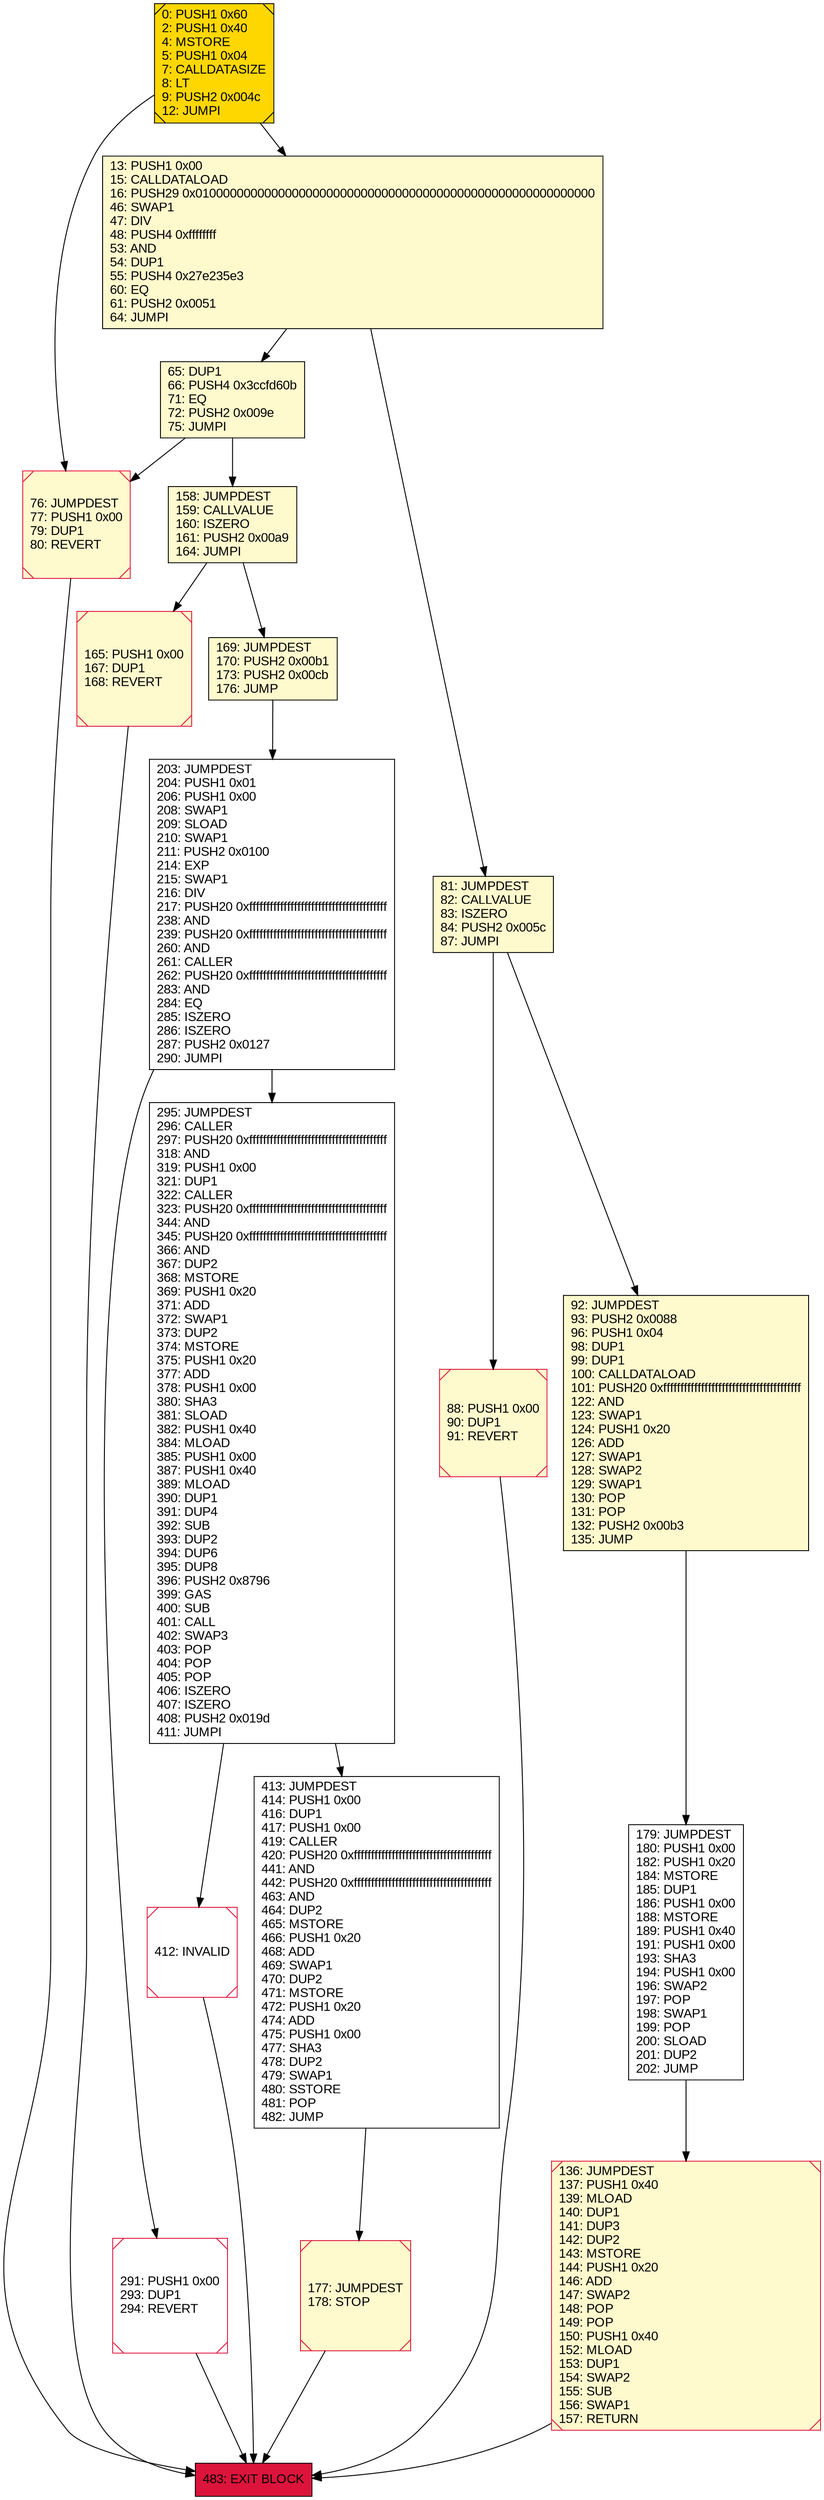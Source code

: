digraph G {
bgcolor=transparent rankdir=UD;
node [shape=box style=filled color=black fillcolor=white fontname=arial fontcolor=black];
291 [label="291: PUSH1 0x00\l293: DUP1\l294: REVERT\l" shape=Msquare color=crimson ];
483 [label="483: EXIT BLOCK\l" fillcolor=crimson ];
412 [label="412: INVALID\l" shape=Msquare color=crimson ];
165 [label="165: PUSH1 0x00\l167: DUP1\l168: REVERT\l" fillcolor=lemonchiffon shape=Msquare color=crimson ];
177 [label="177: JUMPDEST\l178: STOP\l" fillcolor=lemonchiffon shape=Msquare color=crimson ];
0 [label="0: PUSH1 0x60\l2: PUSH1 0x40\l4: MSTORE\l5: PUSH1 0x04\l7: CALLDATASIZE\l8: LT\l9: PUSH2 0x004c\l12: JUMPI\l" fillcolor=lemonchiffon shape=Msquare fillcolor=gold ];
179 [label="179: JUMPDEST\l180: PUSH1 0x00\l182: PUSH1 0x20\l184: MSTORE\l185: DUP1\l186: PUSH1 0x00\l188: MSTORE\l189: PUSH1 0x40\l191: PUSH1 0x00\l193: SHA3\l194: PUSH1 0x00\l196: SWAP2\l197: POP\l198: SWAP1\l199: POP\l200: SLOAD\l201: DUP2\l202: JUMP\l" ];
76 [label="76: JUMPDEST\l77: PUSH1 0x00\l79: DUP1\l80: REVERT\l" fillcolor=lemonchiffon shape=Msquare color=crimson ];
65 [label="65: DUP1\l66: PUSH4 0x3ccfd60b\l71: EQ\l72: PUSH2 0x009e\l75: JUMPI\l" fillcolor=lemonchiffon ];
81 [label="81: JUMPDEST\l82: CALLVALUE\l83: ISZERO\l84: PUSH2 0x005c\l87: JUMPI\l" fillcolor=lemonchiffon ];
413 [label="413: JUMPDEST\l414: PUSH1 0x00\l416: DUP1\l417: PUSH1 0x00\l419: CALLER\l420: PUSH20 0xffffffffffffffffffffffffffffffffffffffff\l441: AND\l442: PUSH20 0xffffffffffffffffffffffffffffffffffffffff\l463: AND\l464: DUP2\l465: MSTORE\l466: PUSH1 0x20\l468: ADD\l469: SWAP1\l470: DUP2\l471: MSTORE\l472: PUSH1 0x20\l474: ADD\l475: PUSH1 0x00\l477: SHA3\l478: DUP2\l479: SWAP1\l480: SSTORE\l481: POP\l482: JUMP\l" ];
158 [label="158: JUMPDEST\l159: CALLVALUE\l160: ISZERO\l161: PUSH2 0x00a9\l164: JUMPI\l" fillcolor=lemonchiffon ];
88 [label="88: PUSH1 0x00\l90: DUP1\l91: REVERT\l" fillcolor=lemonchiffon shape=Msquare color=crimson ];
169 [label="169: JUMPDEST\l170: PUSH2 0x00b1\l173: PUSH2 0x00cb\l176: JUMP\l" fillcolor=lemonchiffon ];
136 [label="136: JUMPDEST\l137: PUSH1 0x40\l139: MLOAD\l140: DUP1\l141: DUP3\l142: DUP2\l143: MSTORE\l144: PUSH1 0x20\l146: ADD\l147: SWAP2\l148: POP\l149: POP\l150: PUSH1 0x40\l152: MLOAD\l153: DUP1\l154: SWAP2\l155: SUB\l156: SWAP1\l157: RETURN\l" fillcolor=lemonchiffon shape=Msquare color=crimson ];
203 [label="203: JUMPDEST\l204: PUSH1 0x01\l206: PUSH1 0x00\l208: SWAP1\l209: SLOAD\l210: SWAP1\l211: PUSH2 0x0100\l214: EXP\l215: SWAP1\l216: DIV\l217: PUSH20 0xffffffffffffffffffffffffffffffffffffffff\l238: AND\l239: PUSH20 0xffffffffffffffffffffffffffffffffffffffff\l260: AND\l261: CALLER\l262: PUSH20 0xffffffffffffffffffffffffffffffffffffffff\l283: AND\l284: EQ\l285: ISZERO\l286: ISZERO\l287: PUSH2 0x0127\l290: JUMPI\l" ];
13 [label="13: PUSH1 0x00\l15: CALLDATALOAD\l16: PUSH29 0x0100000000000000000000000000000000000000000000000000000000\l46: SWAP1\l47: DIV\l48: PUSH4 0xffffffff\l53: AND\l54: DUP1\l55: PUSH4 0x27e235e3\l60: EQ\l61: PUSH2 0x0051\l64: JUMPI\l" fillcolor=lemonchiffon ];
92 [label="92: JUMPDEST\l93: PUSH2 0x0088\l96: PUSH1 0x04\l98: DUP1\l99: DUP1\l100: CALLDATALOAD\l101: PUSH20 0xffffffffffffffffffffffffffffffffffffffff\l122: AND\l123: SWAP1\l124: PUSH1 0x20\l126: ADD\l127: SWAP1\l128: SWAP2\l129: SWAP1\l130: POP\l131: POP\l132: PUSH2 0x00b3\l135: JUMP\l" fillcolor=lemonchiffon ];
295 [label="295: JUMPDEST\l296: CALLER\l297: PUSH20 0xffffffffffffffffffffffffffffffffffffffff\l318: AND\l319: PUSH1 0x00\l321: DUP1\l322: CALLER\l323: PUSH20 0xffffffffffffffffffffffffffffffffffffffff\l344: AND\l345: PUSH20 0xffffffffffffffffffffffffffffffffffffffff\l366: AND\l367: DUP2\l368: MSTORE\l369: PUSH1 0x20\l371: ADD\l372: SWAP1\l373: DUP2\l374: MSTORE\l375: PUSH1 0x20\l377: ADD\l378: PUSH1 0x00\l380: SHA3\l381: SLOAD\l382: PUSH1 0x40\l384: MLOAD\l385: PUSH1 0x00\l387: PUSH1 0x40\l389: MLOAD\l390: DUP1\l391: DUP4\l392: SUB\l393: DUP2\l394: DUP6\l395: DUP8\l396: PUSH2 0x8796\l399: GAS\l400: SUB\l401: CALL\l402: SWAP3\l403: POP\l404: POP\l405: POP\l406: ISZERO\l407: ISZERO\l408: PUSH2 0x019d\l411: JUMPI\l" ];
412 -> 483;
203 -> 295;
65 -> 158;
177 -> 483;
81 -> 88;
13 -> 65;
81 -> 92;
158 -> 165;
179 -> 136;
92 -> 179;
413 -> 177;
136 -> 483;
65 -> 76;
203 -> 291;
88 -> 483;
169 -> 203;
291 -> 483;
165 -> 483;
76 -> 483;
13 -> 81;
158 -> 169;
0 -> 76;
295 -> 413;
0 -> 13;
295 -> 412;
}